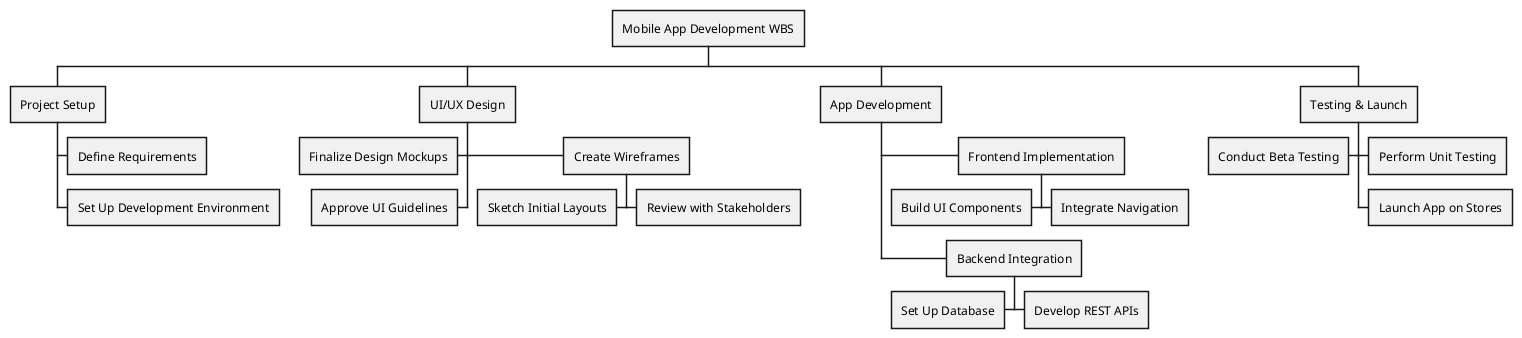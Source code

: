 @startwbs direction
* Mobile App Development WBS
** Project Setup
*** Define Requirements
*** Set Up Development Environment
** UI/UX Design
*** Create Wireframes
****< Sketch Initial Layouts
****> Review with Stakeholders
***< Finalize Design Mockups
***< Approve UI Guidelines
** App Development
*** Frontend Implementation
****< Build UI Components
****> Integrate Navigation
*** Backend Integration
****< Set Up Database
****> Develop REST APIs
** Testing & Launch
*** Perform Unit Testing
***< Conduct Beta Testing
***> Launch App on Stores
@endwbs
